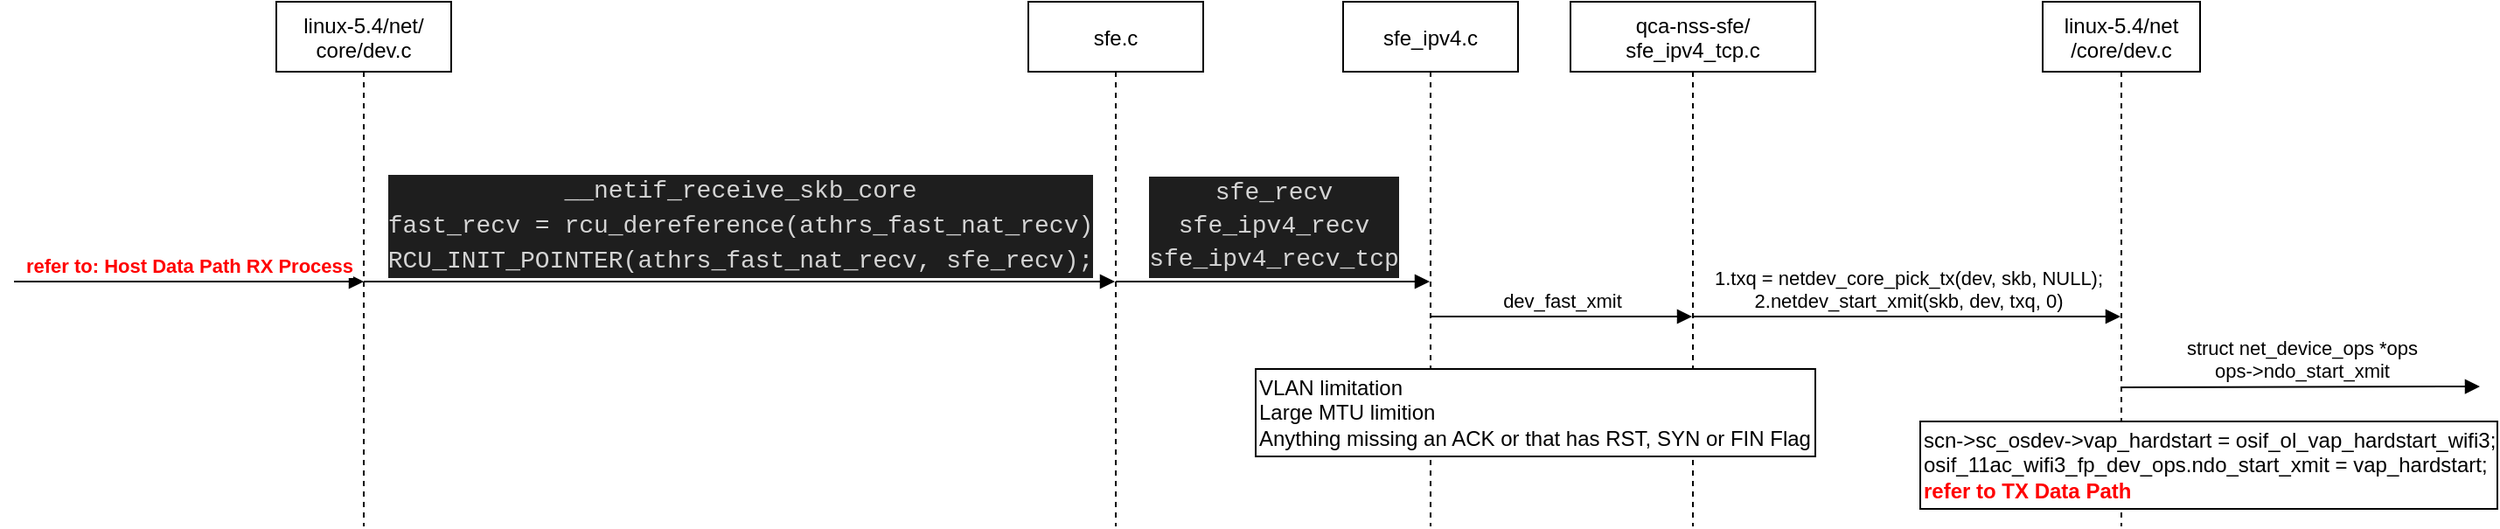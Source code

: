 <mxfile version="13.9.9" type="device"><diagram id="kgpKYQtTHZ0yAKxKKP6v" name="Page-1"><mxGraphModel dx="3816" dy="1754" grid="1" gridSize="10" guides="1" tooltips="1" connect="1" arrows="1" fold="1" page="1" pageScale="1" pageWidth="850" pageHeight="1100" math="0" shadow="0"><root><mxCell id="0"/><mxCell id="1" parent="0"/><mxCell id="3nuBFxr9cyL0pnOWT2aG-1" value="sfe.c" style="shape=umlLifeline;perimeter=lifelinePerimeter;container=1;collapsible=0;recursiveResize=0;rounded=0;shadow=0;strokeWidth=1;" parent="1" vertex="1"><mxGeometry x="-260" width="100" height="300" as="geometry"/></mxCell><mxCell id="voF9xzYLjQ0miZZiAqfL-1" value="&lt;div style=&quot;color: rgb(212 , 212 , 212) ; background-color: rgb(30 , 30 , 30) ; font-family: &amp;#34;consolas&amp;#34; , &amp;#34;courier new&amp;#34; , monospace ; font-size: 14px ; line-height: 19px&quot;&gt;&lt;div style=&quot;font-family: &amp;#34;consolas&amp;#34; , &amp;#34;courier new&amp;#34; , monospace ; line-height: 19px&quot;&gt;sfe_recv&lt;/div&gt;&lt;/div&gt;&lt;div style=&quot;color: rgb(212 , 212 , 212) ; background-color: rgb(30 , 30 , 30) ; font-family: &amp;#34;consolas&amp;#34; , &amp;#34;courier new&amp;#34; , monospace ; font-size: 14px ; line-height: 19px&quot;&gt;sfe_ipv4_recv&lt;/div&gt;&lt;div style=&quot;background-color: rgb(30 , 30 , 30) ; line-height: 19px&quot;&gt;&lt;font color=&quot;#d4d4d4&quot; face=&quot;Consolas, Courier New, monospace&quot;&gt;&lt;span style=&quot;font-size: 14px&quot;&gt;sfe_ipv4_recv_tcp&lt;/span&gt;&lt;/font&gt;&lt;br&gt;&lt;/div&gt;" style="html=1;verticalAlign=bottom;endArrow=block;" edge="1" parent="3nuBFxr9cyL0pnOWT2aG-1" target="3nuBFxr9cyL0pnOWT2aG-5"><mxGeometry width="80" relative="1" as="geometry"><mxPoint x="50" y="160" as="sourcePoint"/><mxPoint x="130" y="160" as="targetPoint"/></mxGeometry></mxCell><mxCell id="3nuBFxr9cyL0pnOWT2aG-5" value="sfe_ipv4.c" style="shape=umlLifeline;perimeter=lifelinePerimeter;container=1;collapsible=0;recursiveResize=0;rounded=0;shadow=0;strokeWidth=1;" parent="1" vertex="1"><mxGeometry x="-80" width="100" height="300" as="geometry"/></mxCell><mxCell id="voF9xzYLjQ0miZZiAqfL-6" value="dev_fast_xmit" style="html=1;verticalAlign=bottom;endArrow=block;" edge="1" parent="3nuBFxr9cyL0pnOWT2aG-5" target="voF9xzYLjQ0miZZiAqfL-5"><mxGeometry width="80" relative="1" as="geometry"><mxPoint x="50" y="180" as="sourcePoint"/><mxPoint x="130" y="180" as="targetPoint"/></mxGeometry></mxCell><mxCell id="voF9xzYLjQ0miZZiAqfL-2" value="linux-5.4/net/&#10;core/dev.c" style="shape=umlLifeline;perimeter=lifelinePerimeter;container=1;collapsible=0;recursiveResize=0;rounded=0;shadow=0;strokeWidth=1;" vertex="1" parent="1"><mxGeometry x="-690" width="100" height="300" as="geometry"/></mxCell><mxCell id="voF9xzYLjQ0miZZiAqfL-3" value="&lt;div style=&quot;background-color: rgb(30 , 30 , 30) ; line-height: 19px&quot;&gt;&lt;div style=&quot;line-height: 19px&quot;&gt;&lt;div style=&quot;line-height: 19px&quot;&gt;&lt;font color=&quot;#d4d4d4&quot; face=&quot;consolas, courier new, monospace&quot;&gt;&lt;span style=&quot;font-size: 14px&quot;&gt;__netif_receive_skb_core&lt;/span&gt;&lt;br&gt;&lt;/font&gt;&lt;/div&gt;&lt;div style=&quot;line-height: 19px&quot;&gt;&lt;font color=&quot;#d4d4d4&quot; face=&quot;consolas, courier new, monospace&quot;&gt;&lt;span style=&quot;font-size: 14px&quot;&gt;fast_recv = rcu_dereference(athrs_fast_nat_recv)&lt;/span&gt;&lt;/font&gt;&lt;br&gt;&lt;/div&gt;&lt;div style=&quot;color: rgb(212 , 212 , 212) ; font-family: &amp;#34;consolas&amp;#34; , &amp;#34;courier new&amp;#34; , monospace ; font-size: 14px ; line-height: 19px&quot;&gt;RCU_INIT_POINTER(athrs_fast_nat_recv, sfe_recv);&lt;/div&gt;&lt;/div&gt;&lt;/div&gt;" style="html=1;verticalAlign=bottom;endArrow=block;" edge="1" parent="voF9xzYLjQ0miZZiAqfL-2" target="3nuBFxr9cyL0pnOWT2aG-1"><mxGeometry width="80" relative="1" as="geometry"><mxPoint x="50" y="160" as="sourcePoint"/><mxPoint x="130" y="160" as="targetPoint"/></mxGeometry></mxCell><mxCell id="voF9xzYLjQ0miZZiAqfL-4" value="&lt;b&gt;&lt;font color=&quot;#ff0000&quot;&gt;refer to: Host Data Path RX Process&lt;/font&gt;&lt;/b&gt;" style="html=1;verticalAlign=bottom;endArrow=block;" edge="1" parent="1"><mxGeometry width="80" relative="1" as="geometry"><mxPoint x="-840" y="160" as="sourcePoint"/><mxPoint x="-640" y="160" as="targetPoint"/></mxGeometry></mxCell><mxCell id="voF9xzYLjQ0miZZiAqfL-5" value="qca-nss-sfe/&#10;sfe_ipv4_tcp.c" style="shape=umlLifeline;perimeter=lifelinePerimeter;container=1;collapsible=0;recursiveResize=0;rounded=0;shadow=0;strokeWidth=1;" vertex="1" parent="1"><mxGeometry x="50" width="140" height="300" as="geometry"/></mxCell><mxCell id="voF9xzYLjQ0miZZiAqfL-8" value="VLAN limitation&lt;br&gt;Large MTU limition&lt;br&gt;Anything missing an ACK or that has RST, SYN or FIN Flag" style="html=1;align=left;" vertex="1" parent="voF9xzYLjQ0miZZiAqfL-5"><mxGeometry x="-180" y="210" width="320" height="50" as="geometry"/></mxCell><mxCell id="voF9xzYLjQ0miZZiAqfL-11" value="&lt;div&gt;1.txq = netdev_core_pick_tx(dev, skb, NULL);&lt;/div&gt;&lt;div&gt;2.netdev_start_xmit(skb, dev, txq, 0)&lt;/div&gt;" style="html=1;verticalAlign=bottom;endArrow=block;" edge="1" parent="voF9xzYLjQ0miZZiAqfL-5" target="voF9xzYLjQ0miZZiAqfL-9"><mxGeometry width="80" relative="1" as="geometry"><mxPoint x="70" y="180" as="sourcePoint"/><mxPoint x="150" y="180" as="targetPoint"/></mxGeometry></mxCell><mxCell id="voF9xzYLjQ0miZZiAqfL-9" value="linux-5.4/net&#10;/core/dev.c" style="shape=umlLifeline;perimeter=lifelinePerimeter;container=1;collapsible=0;recursiveResize=0;rounded=0;shadow=0;strokeWidth=1;" vertex="1" parent="1"><mxGeometry x="320" width="90" height="300" as="geometry"/></mxCell><mxCell id="voF9xzYLjQ0miZZiAqfL-12" value="&lt;div&gt;struct net_device_ops *ops&lt;/div&gt;&lt;div&gt;ops-&amp;gt;ndo_start_xmit&lt;/div&gt;" style="html=1;verticalAlign=bottom;endArrow=block;exitX=0.502;exitY=0.735;exitDx=0;exitDy=0;exitPerimeter=0;" edge="1" parent="1" source="voF9xzYLjQ0miZZiAqfL-9"><mxGeometry width="80" relative="1" as="geometry"><mxPoint x="370" y="220" as="sourcePoint"/><mxPoint x="570" y="220" as="targetPoint"/></mxGeometry></mxCell><mxCell id="voF9xzYLjQ0miZZiAqfL-13" value="scn-&amp;gt;sc_osdev-&amp;gt;vap_hardstart = osif_ol_vap_hardstart_wifi3;&lt;br&gt;osif_11ac_wifi3_fp_dev_ops.ndo_start_xmit = vap_hardstart;&lt;br&gt;&lt;b&gt;&lt;font color=&quot;#ff0000&quot;&gt;refer to TX Data Path&lt;/font&gt;&lt;/b&gt;" style="rounded=0;whiteSpace=wrap;html=1;align=left;" vertex="1" parent="1"><mxGeometry x="250" y="240" width="330" height="50" as="geometry"/></mxCell></root></mxGraphModel></diagram></mxfile>